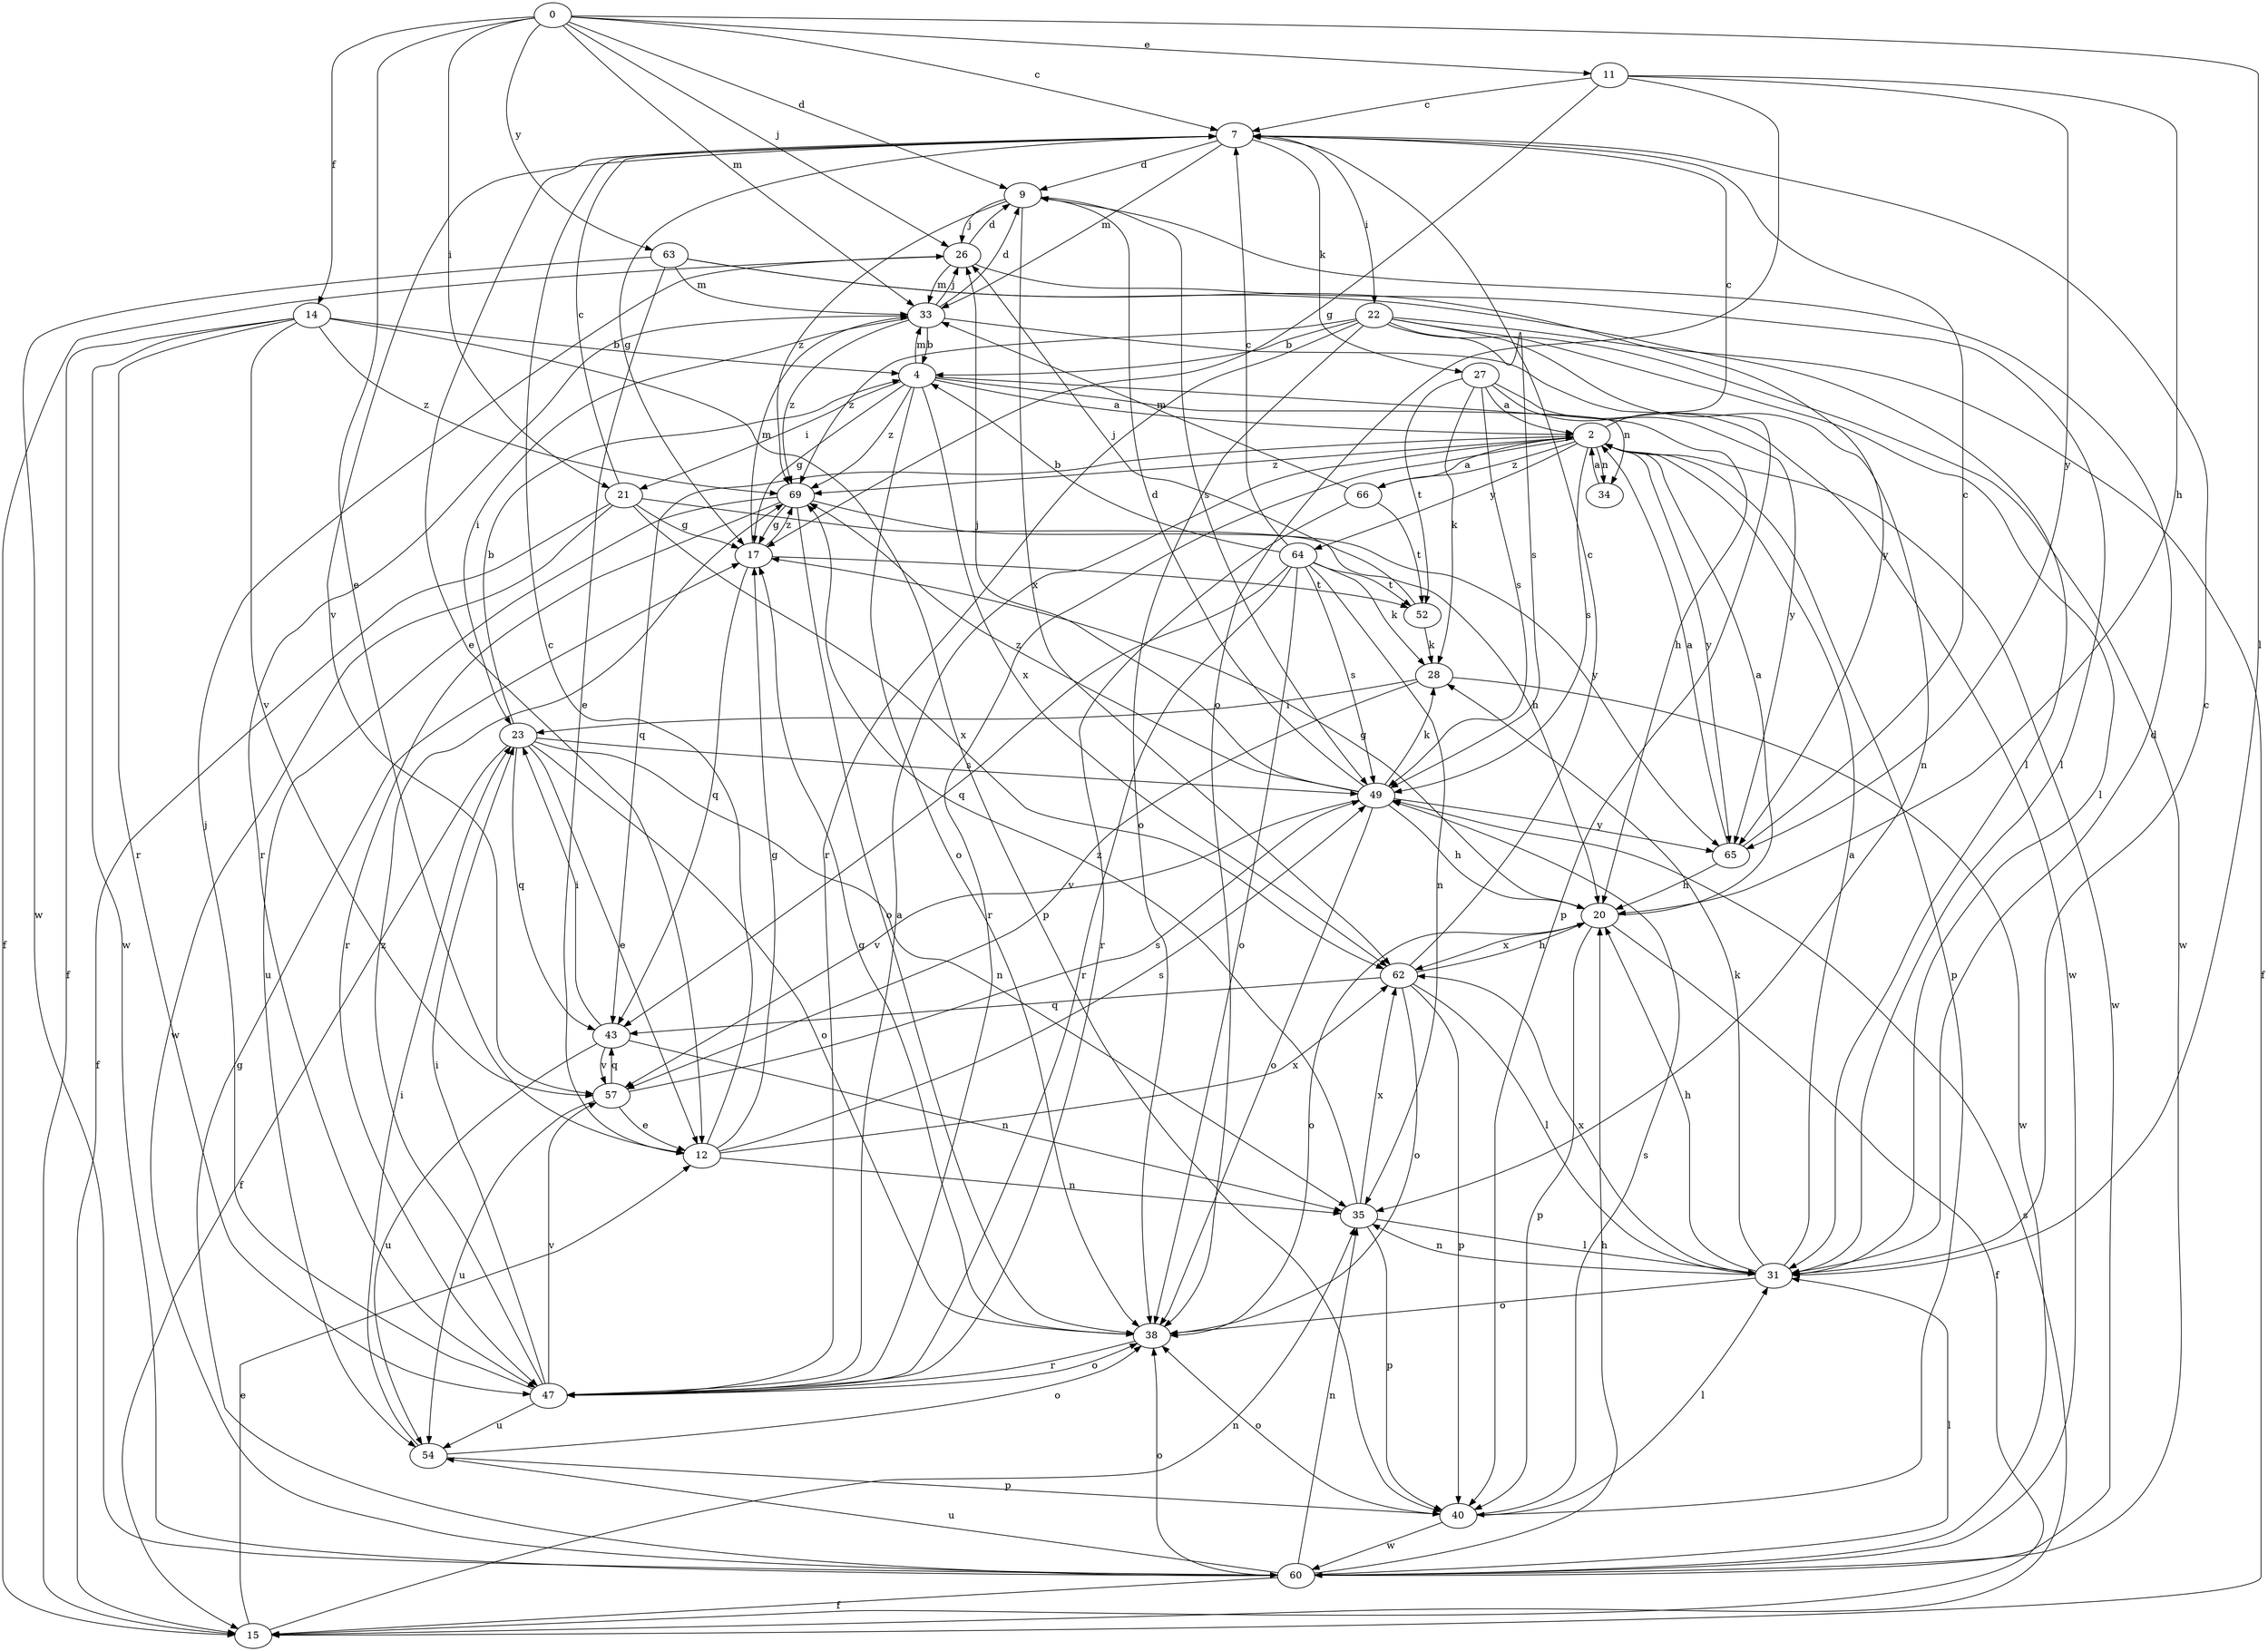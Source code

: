 strict digraph  {
0;
2;
4;
7;
9;
11;
12;
14;
15;
17;
20;
21;
22;
23;
26;
27;
28;
31;
33;
34;
35;
38;
40;
43;
47;
49;
52;
54;
57;
60;
62;
63;
64;
65;
66;
69;
0 -> 7  [label=c];
0 -> 9  [label=d];
0 -> 11  [label=e];
0 -> 12  [label=e];
0 -> 14  [label=f];
0 -> 21  [label=i];
0 -> 26  [label=j];
0 -> 31  [label=l];
0 -> 33  [label=m];
0 -> 63  [label=y];
2 -> 7  [label=c];
2 -> 34  [label=n];
2 -> 40  [label=p];
2 -> 43  [label=q];
2 -> 47  [label=r];
2 -> 49  [label=s];
2 -> 60  [label=w];
2 -> 64  [label=y];
2 -> 65  [label=y];
2 -> 66  [label=z];
2 -> 69  [label=z];
4 -> 2  [label=a];
4 -> 17  [label=g];
4 -> 20  [label=h];
4 -> 21  [label=i];
4 -> 33  [label=m];
4 -> 34  [label=n];
4 -> 38  [label=o];
4 -> 62  [label=x];
4 -> 69  [label=z];
7 -> 9  [label=d];
7 -> 12  [label=e];
7 -> 17  [label=g];
7 -> 22  [label=i];
7 -> 27  [label=k];
7 -> 33  [label=m];
7 -> 57  [label=v];
9 -> 26  [label=j];
9 -> 49  [label=s];
9 -> 62  [label=x];
9 -> 69  [label=z];
11 -> 7  [label=c];
11 -> 17  [label=g];
11 -> 20  [label=h];
11 -> 38  [label=o];
11 -> 65  [label=y];
12 -> 7  [label=c];
12 -> 17  [label=g];
12 -> 35  [label=n];
12 -> 49  [label=s];
12 -> 62  [label=x];
14 -> 4  [label=b];
14 -> 15  [label=f];
14 -> 40  [label=p];
14 -> 47  [label=r];
14 -> 57  [label=v];
14 -> 60  [label=w];
14 -> 69  [label=z];
15 -> 12  [label=e];
15 -> 35  [label=n];
15 -> 49  [label=s];
17 -> 33  [label=m];
17 -> 43  [label=q];
17 -> 52  [label=t];
17 -> 69  [label=z];
20 -> 2  [label=a];
20 -> 15  [label=f];
20 -> 17  [label=g];
20 -> 38  [label=o];
20 -> 40  [label=p];
20 -> 62  [label=x];
21 -> 7  [label=c];
21 -> 15  [label=f];
21 -> 17  [label=g];
21 -> 20  [label=h];
21 -> 60  [label=w];
21 -> 62  [label=x];
22 -> 4  [label=b];
22 -> 15  [label=f];
22 -> 31  [label=l];
22 -> 35  [label=n];
22 -> 38  [label=o];
22 -> 47  [label=r];
22 -> 49  [label=s];
22 -> 60  [label=w];
22 -> 69  [label=z];
23 -> 4  [label=b];
23 -> 12  [label=e];
23 -> 15  [label=f];
23 -> 35  [label=n];
23 -> 38  [label=o];
23 -> 43  [label=q];
23 -> 49  [label=s];
26 -> 9  [label=d];
26 -> 15  [label=f];
26 -> 31  [label=l];
26 -> 33  [label=m];
27 -> 2  [label=a];
27 -> 28  [label=k];
27 -> 49  [label=s];
27 -> 52  [label=t];
27 -> 60  [label=w];
27 -> 65  [label=y];
28 -> 23  [label=i];
28 -> 57  [label=v];
28 -> 60  [label=w];
31 -> 2  [label=a];
31 -> 7  [label=c];
31 -> 9  [label=d];
31 -> 20  [label=h];
31 -> 28  [label=k];
31 -> 35  [label=n];
31 -> 38  [label=o];
31 -> 62  [label=x];
33 -> 4  [label=b];
33 -> 9  [label=d];
33 -> 23  [label=i];
33 -> 26  [label=j];
33 -> 40  [label=p];
33 -> 47  [label=r];
33 -> 69  [label=z];
34 -> 2  [label=a];
35 -> 31  [label=l];
35 -> 40  [label=p];
35 -> 62  [label=x];
35 -> 69  [label=z];
38 -> 17  [label=g];
38 -> 47  [label=r];
40 -> 31  [label=l];
40 -> 38  [label=o];
40 -> 49  [label=s];
40 -> 60  [label=w];
43 -> 23  [label=i];
43 -> 35  [label=n];
43 -> 54  [label=u];
43 -> 57  [label=v];
47 -> 2  [label=a];
47 -> 23  [label=i];
47 -> 26  [label=j];
47 -> 38  [label=o];
47 -> 54  [label=u];
47 -> 57  [label=v];
47 -> 69  [label=z];
49 -> 9  [label=d];
49 -> 20  [label=h];
49 -> 26  [label=j];
49 -> 28  [label=k];
49 -> 38  [label=o];
49 -> 57  [label=v];
49 -> 65  [label=y];
49 -> 69  [label=z];
52 -> 26  [label=j];
52 -> 28  [label=k];
54 -> 23  [label=i];
54 -> 38  [label=o];
54 -> 40  [label=p];
57 -> 12  [label=e];
57 -> 43  [label=q];
57 -> 49  [label=s];
57 -> 54  [label=u];
60 -> 15  [label=f];
60 -> 17  [label=g];
60 -> 20  [label=h];
60 -> 31  [label=l];
60 -> 35  [label=n];
60 -> 38  [label=o];
60 -> 54  [label=u];
62 -> 7  [label=c];
62 -> 20  [label=h];
62 -> 31  [label=l];
62 -> 38  [label=o];
62 -> 40  [label=p];
62 -> 43  [label=q];
63 -> 12  [label=e];
63 -> 31  [label=l];
63 -> 33  [label=m];
63 -> 60  [label=w];
63 -> 65  [label=y];
64 -> 4  [label=b];
64 -> 7  [label=c];
64 -> 28  [label=k];
64 -> 35  [label=n];
64 -> 38  [label=o];
64 -> 43  [label=q];
64 -> 47  [label=r];
64 -> 49  [label=s];
64 -> 52  [label=t];
65 -> 2  [label=a];
65 -> 7  [label=c];
65 -> 20  [label=h];
66 -> 2  [label=a];
66 -> 33  [label=m];
66 -> 47  [label=r];
66 -> 52  [label=t];
69 -> 17  [label=g];
69 -> 38  [label=o];
69 -> 47  [label=r];
69 -> 54  [label=u];
69 -> 65  [label=y];
}
